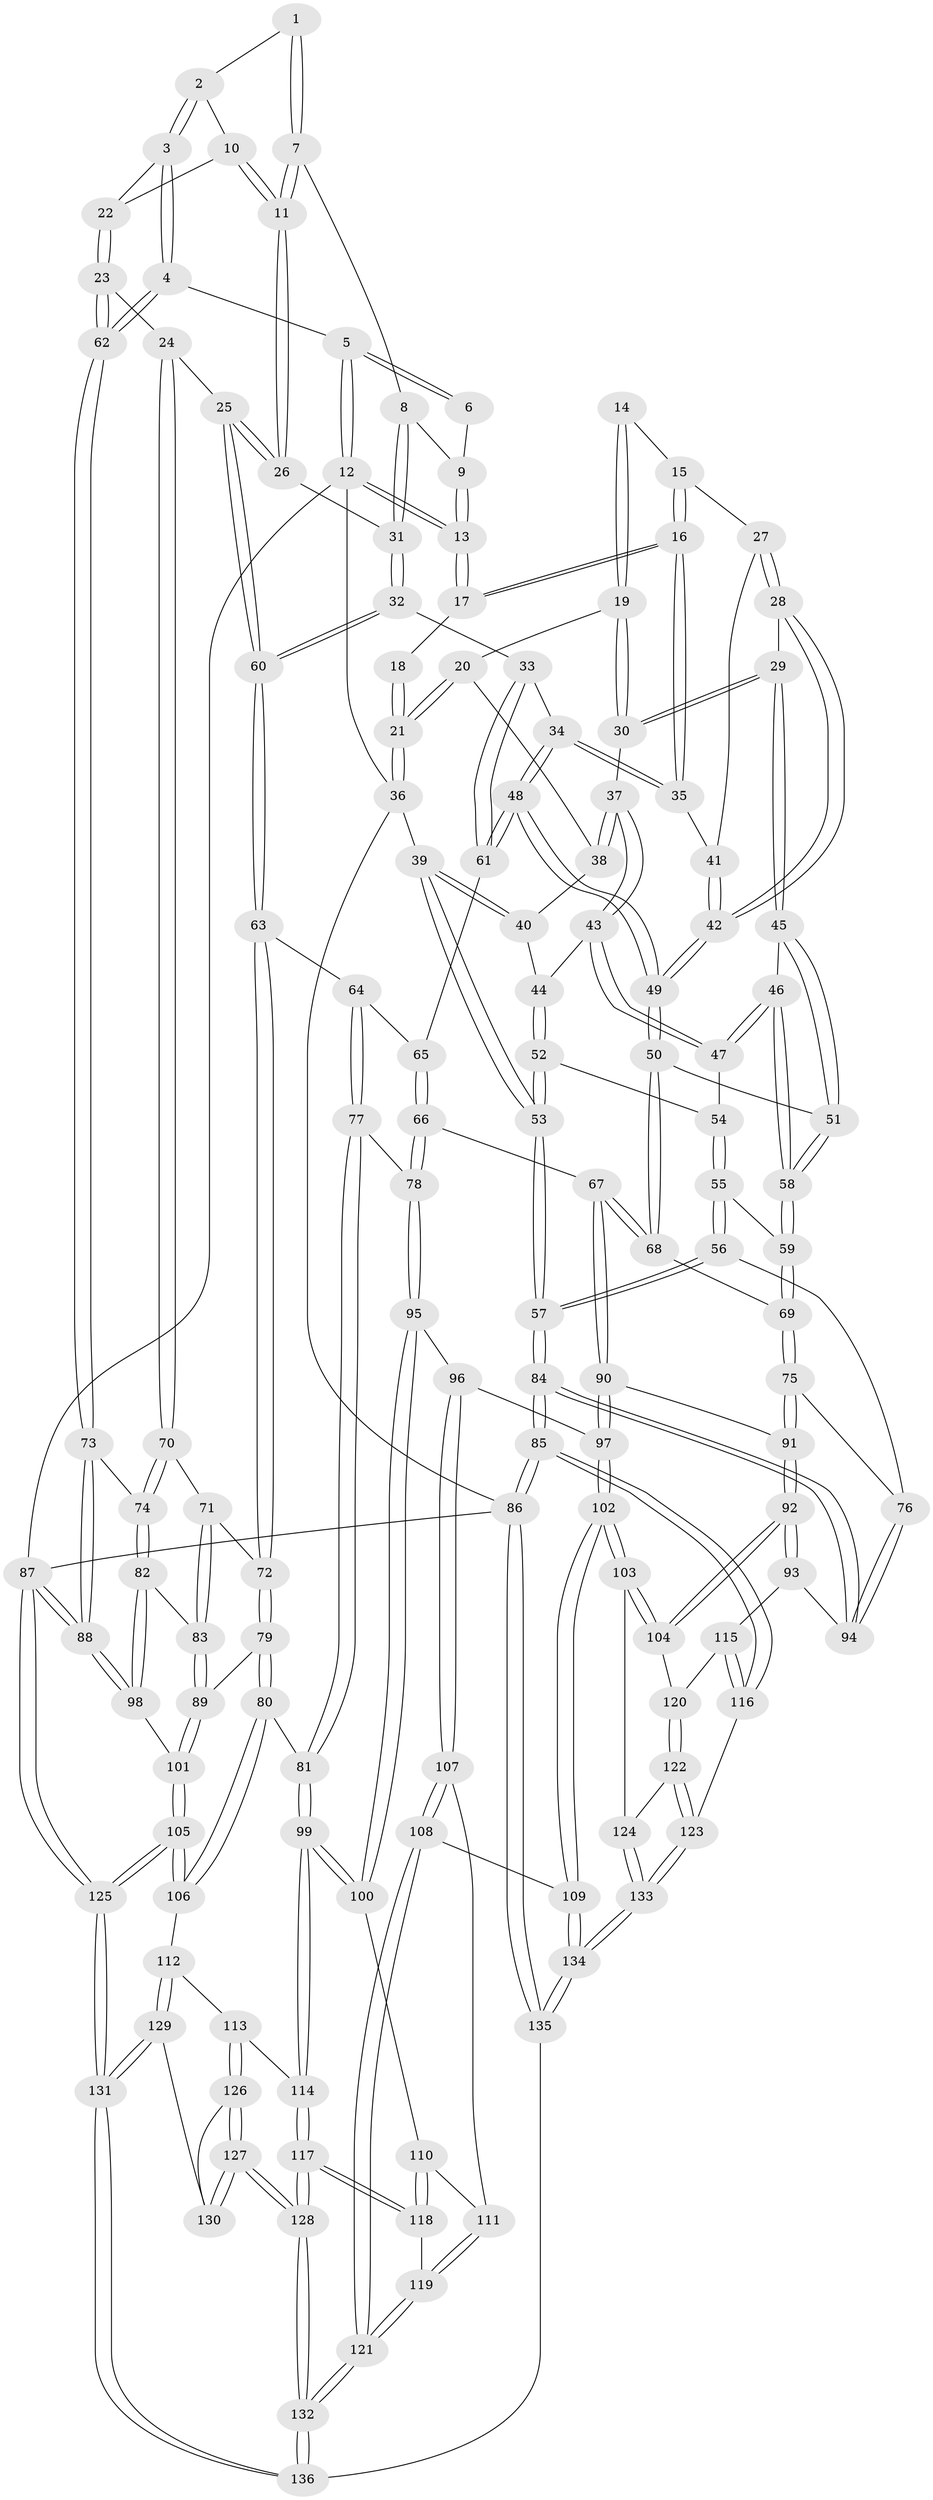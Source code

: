 // Generated by graph-tools (version 1.1) at 2025/27/03/15/25 16:27:56]
// undirected, 136 vertices, 337 edges
graph export_dot {
graph [start="1"]
  node [color=gray90,style=filled];
  1 [pos="+0.8686375843989839+0.11952577434969137"];
  2 [pos="+0.9269847708787016+0.12876284772572058"];
  3 [pos="+1+0"];
  4 [pos="+1+0"];
  5 [pos="+1+0"];
  6 [pos="+0.8646423733423778+0.07755096455586206"];
  7 [pos="+0.8651877933663633+0.17872707465537294"];
  8 [pos="+0.7856781169427943+0.17876283066002988"];
  9 [pos="+0.6827278294671435+0.003110357827548564"];
  10 [pos="+0.951414758414935+0.1621611547785702"];
  11 [pos="+0.8763914858228148+0.19364941325897048"];
  12 [pos="+1+0"];
  13 [pos="+0.5461390189839819+0"];
  14 [pos="+0.2630112482677384+0.1397814334342183"];
  15 [pos="+0.3017431188714044+0.1364484063277898"];
  16 [pos="+0.5218089931165781+0"];
  17 [pos="+0.5370877286340502+0"];
  18 [pos="+0+0"];
  19 [pos="+0.19995608936282847+0.17657478603934718"];
  20 [pos="+0.14340630386911227+0.13512115748758874"];
  21 [pos="+0+0"];
  22 [pos="+0.9601960562609549+0.16013268122563049"];
  23 [pos="+0.9878739873964655+0.3744953210360427"];
  24 [pos="+0.982560397970241+0.37402182561091296"];
  25 [pos="+0.9380585727759853+0.3546525789161377"];
  26 [pos="+0.8977668556093074+0.29671334137741007"];
  27 [pos="+0.2974307992912967+0.2190811975943545"];
  28 [pos="+0.2767041608887839+0.2487925007957993"];
  29 [pos="+0.2304788205902442+0.25957643340499614"];
  30 [pos="+0.210754770479489+0.24191657154451301"];
  31 [pos="+0.73687898906036+0.2525658640538703"];
  32 [pos="+0.6375455454186499+0.29102786221765725"];
  33 [pos="+0.5946700211733501+0.2571753807650318"];
  34 [pos="+0.5541694949686649+0.20310338380688114"];
  35 [pos="+0.5278858917575912+0.10525909170252054"];
  36 [pos="+0+0"];
  37 [pos="+0.13972264242602414+0.2625083513196316"];
  38 [pos="+0.10956856122278709+0.22300308622600895"];
  39 [pos="+0+0"];
  40 [pos="+0.033224004264772115+0.22356153085025127"];
  41 [pos="+0.3800231095577969+0.21670087465097543"];
  42 [pos="+0.33995524363943536+0.28924268188234215"];
  43 [pos="+0.11601986181444962+0.2990240487037944"];
  44 [pos="+0.0802626189020542+0.29487353499353713"];
  45 [pos="+0.2298076640481083+0.33444395786074177"];
  46 [pos="+0.182504079930897+0.36639088289614813"];
  47 [pos="+0.1217760806199334+0.31269248154751794"];
  48 [pos="+0.3759544031507066+0.37048304023968404"];
  49 [pos="+0.3704306428013748+0.3728983330403179"];
  50 [pos="+0.35416738320550956+0.39380827582822336"];
  51 [pos="+0.3096929602210712+0.3783833134194297"];
  52 [pos="+0.04497198128608682+0.3265767430611124"];
  53 [pos="+0+0.4368100048552442"];
  54 [pos="+0.09235609563815549+0.36115489510329796"];
  55 [pos="+0.08661202649752171+0.47919514898506094"];
  56 [pos="+0+0.5264644256379478"];
  57 [pos="+0+0.5288596465971269"];
  58 [pos="+0.1459307643769456+0.46775014375538154"];
  59 [pos="+0.1425992093385981+0.47442155962992555"];
  60 [pos="+0.6930142471312108+0.42511085639640606"];
  61 [pos="+0.4996429113185545+0.409622633940473"];
  62 [pos="+1+0.404310108477646"];
  63 [pos="+0.6883262309970057+0.4467784451531883"];
  64 [pos="+0.6097573285764429+0.4984294604964221"];
  65 [pos="+0.5003211745323378+0.41246035253286417"];
  66 [pos="+0.416144426746103+0.5762834473466283"];
  67 [pos="+0.3597657329421037+0.55300980259191"];
  68 [pos="+0.35007109024315+0.5400007216118651"];
  69 [pos="+0.19934738721716203+0.5130471350028146"];
  70 [pos="+0.8490921921506898+0.5408661885814066"];
  71 [pos="+0.8380846463886594+0.5435449141685629"];
  72 [pos="+0.7454964734105487+0.5266105350495741"];
  73 [pos="+1+0.47898931799454586"];
  74 [pos="+0.9240744110568256+0.6022364194749351"];
  75 [pos="+0.1628352413570219+0.6538081848774108"];
  76 [pos="+0.12793601908377025+0.6531485132882546"];
  77 [pos="+0.5964543891187377+0.5142591620136419"];
  78 [pos="+0.4419347473226413+0.5935119307241349"];
  79 [pos="+0.7255305291696692+0.6831493833403749"];
  80 [pos="+0.6911058627754499+0.7104807764845146"];
  81 [pos="+0.667508932907266+0.713873399390468"];
  82 [pos="+0.9000340294551475+0.6849227897217122"];
  83 [pos="+0.8337559995614652+0.6701872463028112"];
  84 [pos="+0+0.8148057684260828"];
  85 [pos="+0+0.8653076175666966"];
  86 [pos="+0+1"];
  87 [pos="+1+1"];
  88 [pos="+1+0.7474877968839984"];
  89 [pos="+0.7729977761032366+0.6844180785454871"];
  90 [pos="+0.26666946292304416+0.6770303654323215"];
  91 [pos="+0.21895852785529274+0.6979781129710083"];
  92 [pos="+0.19320857031665967+0.7850202109062319"];
  93 [pos="+0.07863829147837596+0.7657238944473398"];
  94 [pos="+0.07557433086316198+0.7648363823935423"];
  95 [pos="+0.46041720738667735+0.6440855292933322"];
  96 [pos="+0.42714935083758304+0.7431608038957015"];
  97 [pos="+0.3337113541091662+0.7599192437375857"];
  98 [pos="+0.9180277362562428+0.7094971400831029"];
  99 [pos="+0.6396072221145942+0.7281182354484228"];
  100 [pos="+0.6261098528272606+0.7283353943049543"];
  101 [pos="+0.8691573581936117+0.8196842021404599"];
  102 [pos="+0.2755541083919154+0.8593843640546198"];
  103 [pos="+0.21758606330456137+0.8235769173138076"];
  104 [pos="+0.2052587641767654+0.8122990999464296"];
  105 [pos="+0.8620500522619511+0.8598233816776988"];
  106 [pos="+0.7814174980314468+0.8404446666065118"];
  107 [pos="+0.43698458736124907+0.780659729024595"];
  108 [pos="+0.40701098949254094+0.8746230609388014"];
  109 [pos="+0.2997734524553208+0.9001250517339642"];
  110 [pos="+0.5806153857309739+0.7759382940061862"];
  111 [pos="+0.47442873512715206+0.7952183893878236"];
  112 [pos="+0.7625665816042522+0.8542889321919037"];
  113 [pos="+0.6593895271160045+0.8657403291572646"];
  114 [pos="+0.6492627365968265+0.8603304791902974"];
  115 [pos="+0.11040262959510366+0.8434660069339156"];
  116 [pos="+0.05029892132116994+0.8884736150871679"];
  117 [pos="+0.6340760444027076+0.8721862123211177"];
  118 [pos="+0.542358917691101+0.8615576463424597"];
  119 [pos="+0.538584745458435+0.8644368619687097"];
  120 [pos="+0.15530095333373303+0.8483038798790029"];
  121 [pos="+0.49972622831500896+0.9470220940049293"];
  122 [pos="+0.13322407909871464+0.8766283998353099"];
  123 [pos="+0.09675713471463235+0.8993657400010042"];
  124 [pos="+0.16417524636062863+0.91545890993598"];
  125 [pos="+1+1"];
  126 [pos="+0.6839760433879172+0.908770152624691"];
  127 [pos="+0.6386324289645694+0.9548941485513059"];
  128 [pos="+0.5889731606500356+0.9947711489694601"];
  129 [pos="+0.7208190281944121+0.9321026119118023"];
  130 [pos="+0.7151861797270725+0.929259714450345"];
  131 [pos="+0.8402252166763639+1"];
  132 [pos="+0.5418271844503426+1"];
  133 [pos="+0.1582467023044204+0.9768758510328401"];
  134 [pos="+0.2353500700678922+1"];
  135 [pos="+0.2325159918377402+1"];
  136 [pos="+0.5466121699721159+1"];
  1 -- 2;
  1 -- 7;
  1 -- 7;
  2 -- 3;
  2 -- 3;
  2 -- 10;
  3 -- 4;
  3 -- 4;
  3 -- 22;
  4 -- 5;
  4 -- 62;
  4 -- 62;
  5 -- 6;
  5 -- 6;
  5 -- 12;
  5 -- 12;
  6 -- 9;
  7 -- 8;
  7 -- 11;
  7 -- 11;
  8 -- 9;
  8 -- 31;
  8 -- 31;
  9 -- 13;
  9 -- 13;
  10 -- 11;
  10 -- 11;
  10 -- 22;
  11 -- 26;
  11 -- 26;
  12 -- 13;
  12 -- 13;
  12 -- 36;
  12 -- 87;
  13 -- 17;
  13 -- 17;
  14 -- 15;
  14 -- 19;
  14 -- 19;
  15 -- 16;
  15 -- 16;
  15 -- 27;
  16 -- 17;
  16 -- 17;
  16 -- 35;
  16 -- 35;
  17 -- 18;
  18 -- 21;
  18 -- 21;
  19 -- 20;
  19 -- 30;
  19 -- 30;
  20 -- 21;
  20 -- 21;
  20 -- 38;
  21 -- 36;
  21 -- 36;
  22 -- 23;
  22 -- 23;
  23 -- 24;
  23 -- 62;
  23 -- 62;
  24 -- 25;
  24 -- 70;
  24 -- 70;
  25 -- 26;
  25 -- 26;
  25 -- 60;
  25 -- 60;
  26 -- 31;
  27 -- 28;
  27 -- 28;
  27 -- 41;
  28 -- 29;
  28 -- 42;
  28 -- 42;
  29 -- 30;
  29 -- 30;
  29 -- 45;
  29 -- 45;
  30 -- 37;
  31 -- 32;
  31 -- 32;
  32 -- 33;
  32 -- 60;
  32 -- 60;
  33 -- 34;
  33 -- 61;
  33 -- 61;
  34 -- 35;
  34 -- 35;
  34 -- 48;
  34 -- 48;
  35 -- 41;
  36 -- 39;
  36 -- 86;
  37 -- 38;
  37 -- 38;
  37 -- 43;
  37 -- 43;
  38 -- 40;
  39 -- 40;
  39 -- 40;
  39 -- 53;
  39 -- 53;
  40 -- 44;
  41 -- 42;
  41 -- 42;
  42 -- 49;
  42 -- 49;
  43 -- 44;
  43 -- 47;
  43 -- 47;
  44 -- 52;
  44 -- 52;
  45 -- 46;
  45 -- 51;
  45 -- 51;
  46 -- 47;
  46 -- 47;
  46 -- 58;
  46 -- 58;
  47 -- 54;
  48 -- 49;
  48 -- 49;
  48 -- 61;
  48 -- 61;
  49 -- 50;
  49 -- 50;
  50 -- 51;
  50 -- 68;
  50 -- 68;
  51 -- 58;
  51 -- 58;
  52 -- 53;
  52 -- 53;
  52 -- 54;
  53 -- 57;
  53 -- 57;
  54 -- 55;
  54 -- 55;
  55 -- 56;
  55 -- 56;
  55 -- 59;
  56 -- 57;
  56 -- 57;
  56 -- 76;
  57 -- 84;
  57 -- 84;
  58 -- 59;
  58 -- 59;
  59 -- 69;
  59 -- 69;
  60 -- 63;
  60 -- 63;
  61 -- 65;
  62 -- 73;
  62 -- 73;
  63 -- 64;
  63 -- 72;
  63 -- 72;
  64 -- 65;
  64 -- 77;
  64 -- 77;
  65 -- 66;
  65 -- 66;
  66 -- 67;
  66 -- 78;
  66 -- 78;
  67 -- 68;
  67 -- 68;
  67 -- 90;
  67 -- 90;
  68 -- 69;
  69 -- 75;
  69 -- 75;
  70 -- 71;
  70 -- 74;
  70 -- 74;
  71 -- 72;
  71 -- 83;
  71 -- 83;
  72 -- 79;
  72 -- 79;
  73 -- 74;
  73 -- 88;
  73 -- 88;
  74 -- 82;
  74 -- 82;
  75 -- 76;
  75 -- 91;
  75 -- 91;
  76 -- 94;
  76 -- 94;
  77 -- 78;
  77 -- 81;
  77 -- 81;
  78 -- 95;
  78 -- 95;
  79 -- 80;
  79 -- 80;
  79 -- 89;
  80 -- 81;
  80 -- 106;
  80 -- 106;
  81 -- 99;
  81 -- 99;
  82 -- 83;
  82 -- 98;
  82 -- 98;
  83 -- 89;
  83 -- 89;
  84 -- 85;
  84 -- 85;
  84 -- 94;
  84 -- 94;
  85 -- 86;
  85 -- 86;
  85 -- 116;
  85 -- 116;
  86 -- 135;
  86 -- 135;
  86 -- 87;
  87 -- 88;
  87 -- 88;
  87 -- 125;
  87 -- 125;
  88 -- 98;
  88 -- 98;
  89 -- 101;
  89 -- 101;
  90 -- 91;
  90 -- 97;
  90 -- 97;
  91 -- 92;
  91 -- 92;
  92 -- 93;
  92 -- 93;
  92 -- 104;
  92 -- 104;
  93 -- 94;
  93 -- 115;
  95 -- 96;
  95 -- 100;
  95 -- 100;
  96 -- 97;
  96 -- 107;
  96 -- 107;
  97 -- 102;
  97 -- 102;
  98 -- 101;
  99 -- 100;
  99 -- 100;
  99 -- 114;
  99 -- 114;
  100 -- 110;
  101 -- 105;
  101 -- 105;
  102 -- 103;
  102 -- 103;
  102 -- 109;
  102 -- 109;
  103 -- 104;
  103 -- 104;
  103 -- 124;
  104 -- 120;
  105 -- 106;
  105 -- 106;
  105 -- 125;
  105 -- 125;
  106 -- 112;
  107 -- 108;
  107 -- 108;
  107 -- 111;
  108 -- 109;
  108 -- 121;
  108 -- 121;
  109 -- 134;
  109 -- 134;
  110 -- 111;
  110 -- 118;
  110 -- 118;
  111 -- 119;
  111 -- 119;
  112 -- 113;
  112 -- 129;
  112 -- 129;
  113 -- 114;
  113 -- 126;
  113 -- 126;
  114 -- 117;
  114 -- 117;
  115 -- 116;
  115 -- 116;
  115 -- 120;
  116 -- 123;
  117 -- 118;
  117 -- 118;
  117 -- 128;
  117 -- 128;
  118 -- 119;
  119 -- 121;
  119 -- 121;
  120 -- 122;
  120 -- 122;
  121 -- 132;
  121 -- 132;
  122 -- 123;
  122 -- 123;
  122 -- 124;
  123 -- 133;
  123 -- 133;
  124 -- 133;
  124 -- 133;
  125 -- 131;
  125 -- 131;
  126 -- 127;
  126 -- 127;
  126 -- 130;
  127 -- 128;
  127 -- 128;
  127 -- 130;
  127 -- 130;
  128 -- 132;
  128 -- 132;
  129 -- 130;
  129 -- 131;
  129 -- 131;
  131 -- 136;
  131 -- 136;
  132 -- 136;
  132 -- 136;
  133 -- 134;
  133 -- 134;
  134 -- 135;
  134 -- 135;
  135 -- 136;
}
